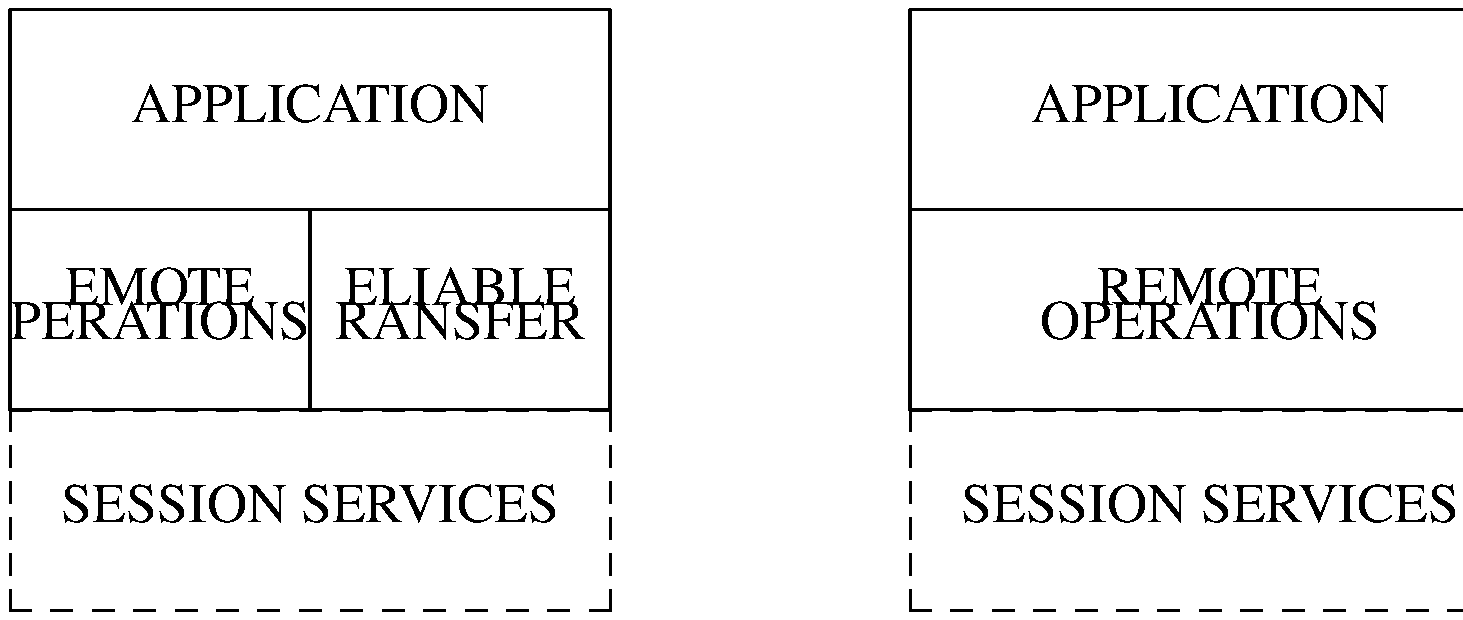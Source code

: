.PS 7.5i
.ps 20
## figure 7
B1:	box dashed "SESSION SERVICES" width 2*boxwid
B2:	box "\xx REMOTE" "\xx OPERATIONS" with .sw at B1.nw
B3:	box "\xx RELIABLE" "\xx TRANSFER" with .sw at B2.se
B4:	box "APPLICATION" with .sw at B2.nw width 2*boxwid
##
B5:	box dashed "SESSION SERVICES" width 2*boxwid \
		with .sw at (B1.se.x+3*linewid/2, B1.se.y)
B6:	box "REMOTE" "OPERATIONS" with .sw at B5.nw width 2*boxwid
B7:	box "APPLICATION" with .sw at B6.nw width 2*boxwid
##
.PE
